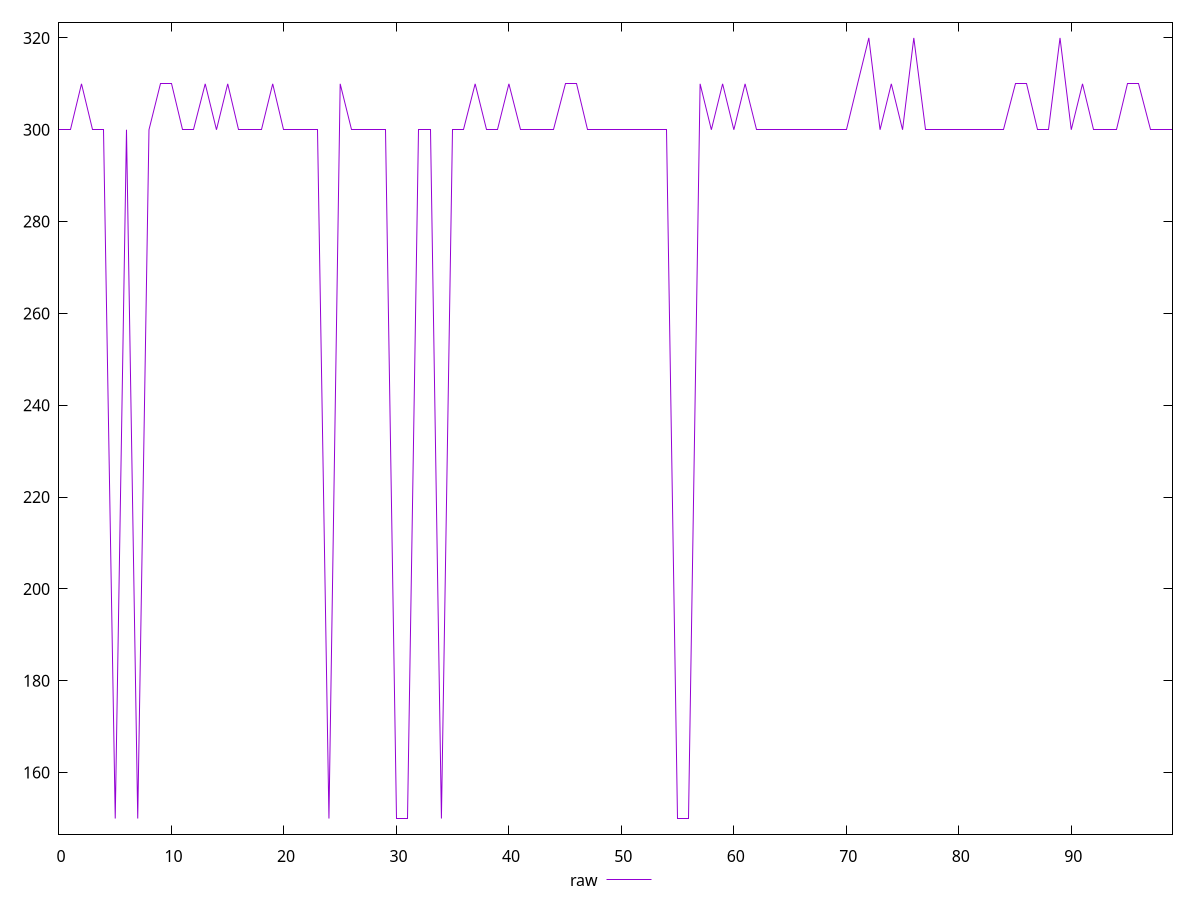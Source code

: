 reset

$raw <<EOF
0 300
1 300
2 310
3 300
4 300
5 150
6 300
7 150
8 300
9 310
10 310
11 300
12 300
13 310
14 300
15 310
16 300
17 300
18 300
19 310
20 300
21 300
22 300
23 300
24 150
25 310
26 300
27 300
28 300
29 300
30 150
31 150
32 300
33 300
34 150
35 300
36 300
37 310
38 300
39 300
40 310
41 300
42 300
43 300
44 300
45 310
46 310
47 300
48 300
49 300
50 300
51 300
52 300
53 300
54 300
55 150
56 150
57 310
58 300
59 310
60 300
61 310
62 300
63 300
64 300
65 300
66 300
67 300
68 300
69 300
70 300
71 310
72 320
73 300
74 310
75 300
76 320
77 300
78 300
79 300
80 300
81 300
82 300
83 300
84 300
85 310
86 310
87 300
88 300
89 320
90 300
91 310
92 300
93 300
94 300
95 310
96 310
97 300
98 300
99 300
EOF

set key outside below
set xrange [0:99]
set yrange [146.6:323.4]
set trange [146.6:323.4]
set terminal svg size 640, 500 enhanced background rgb 'white'
set output "report_00018_2021-02-10T15-25-16.877Z/offscreen-images/samples/pages+cached+noadtech/raw/values.svg"

plot $raw title "raw" with line

reset
